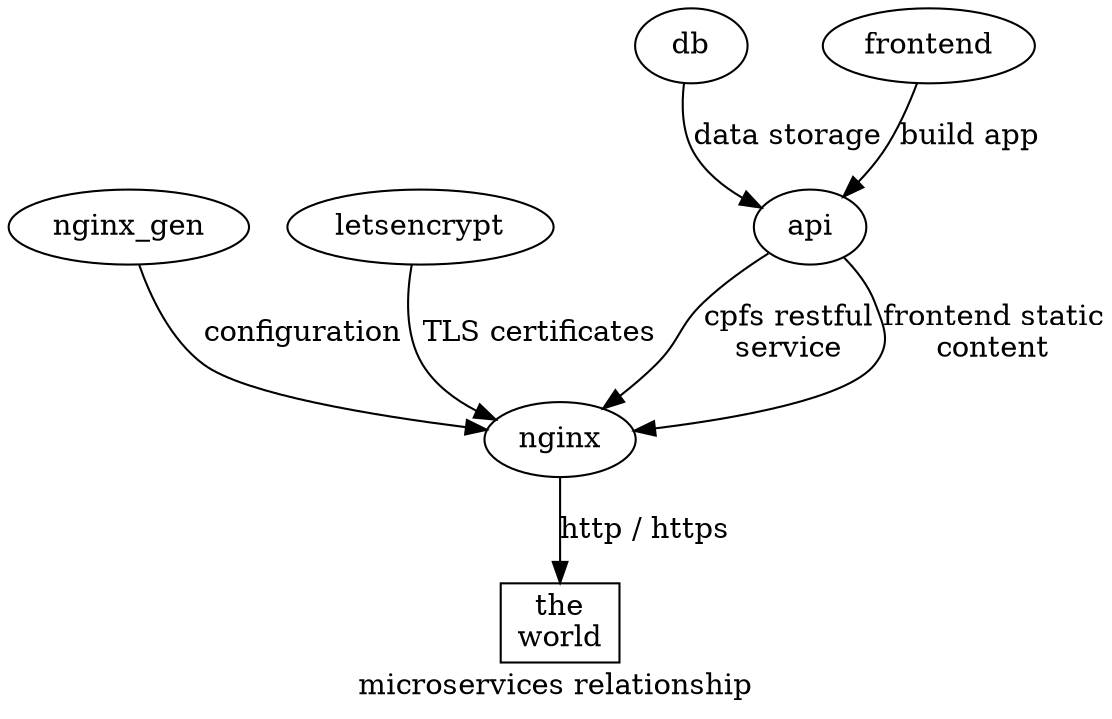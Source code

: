 digraph services {
	overlap = scale;
	label = "microservices relationship";
	world [label="the\nworld",shape=box];
	nginx -> world [label="http / https"];
	nginx_gen -> nginx [label="configuration"];
	letsencrypt -> nginx [label="TLS certificates"];
	api -> nginx [label="cpfs restful\nservice"];
	api -> nginx [label="frontend static\ncontent"];
	db -> api [label="data storage"];
	frontend -> api [label="build app"];
}

